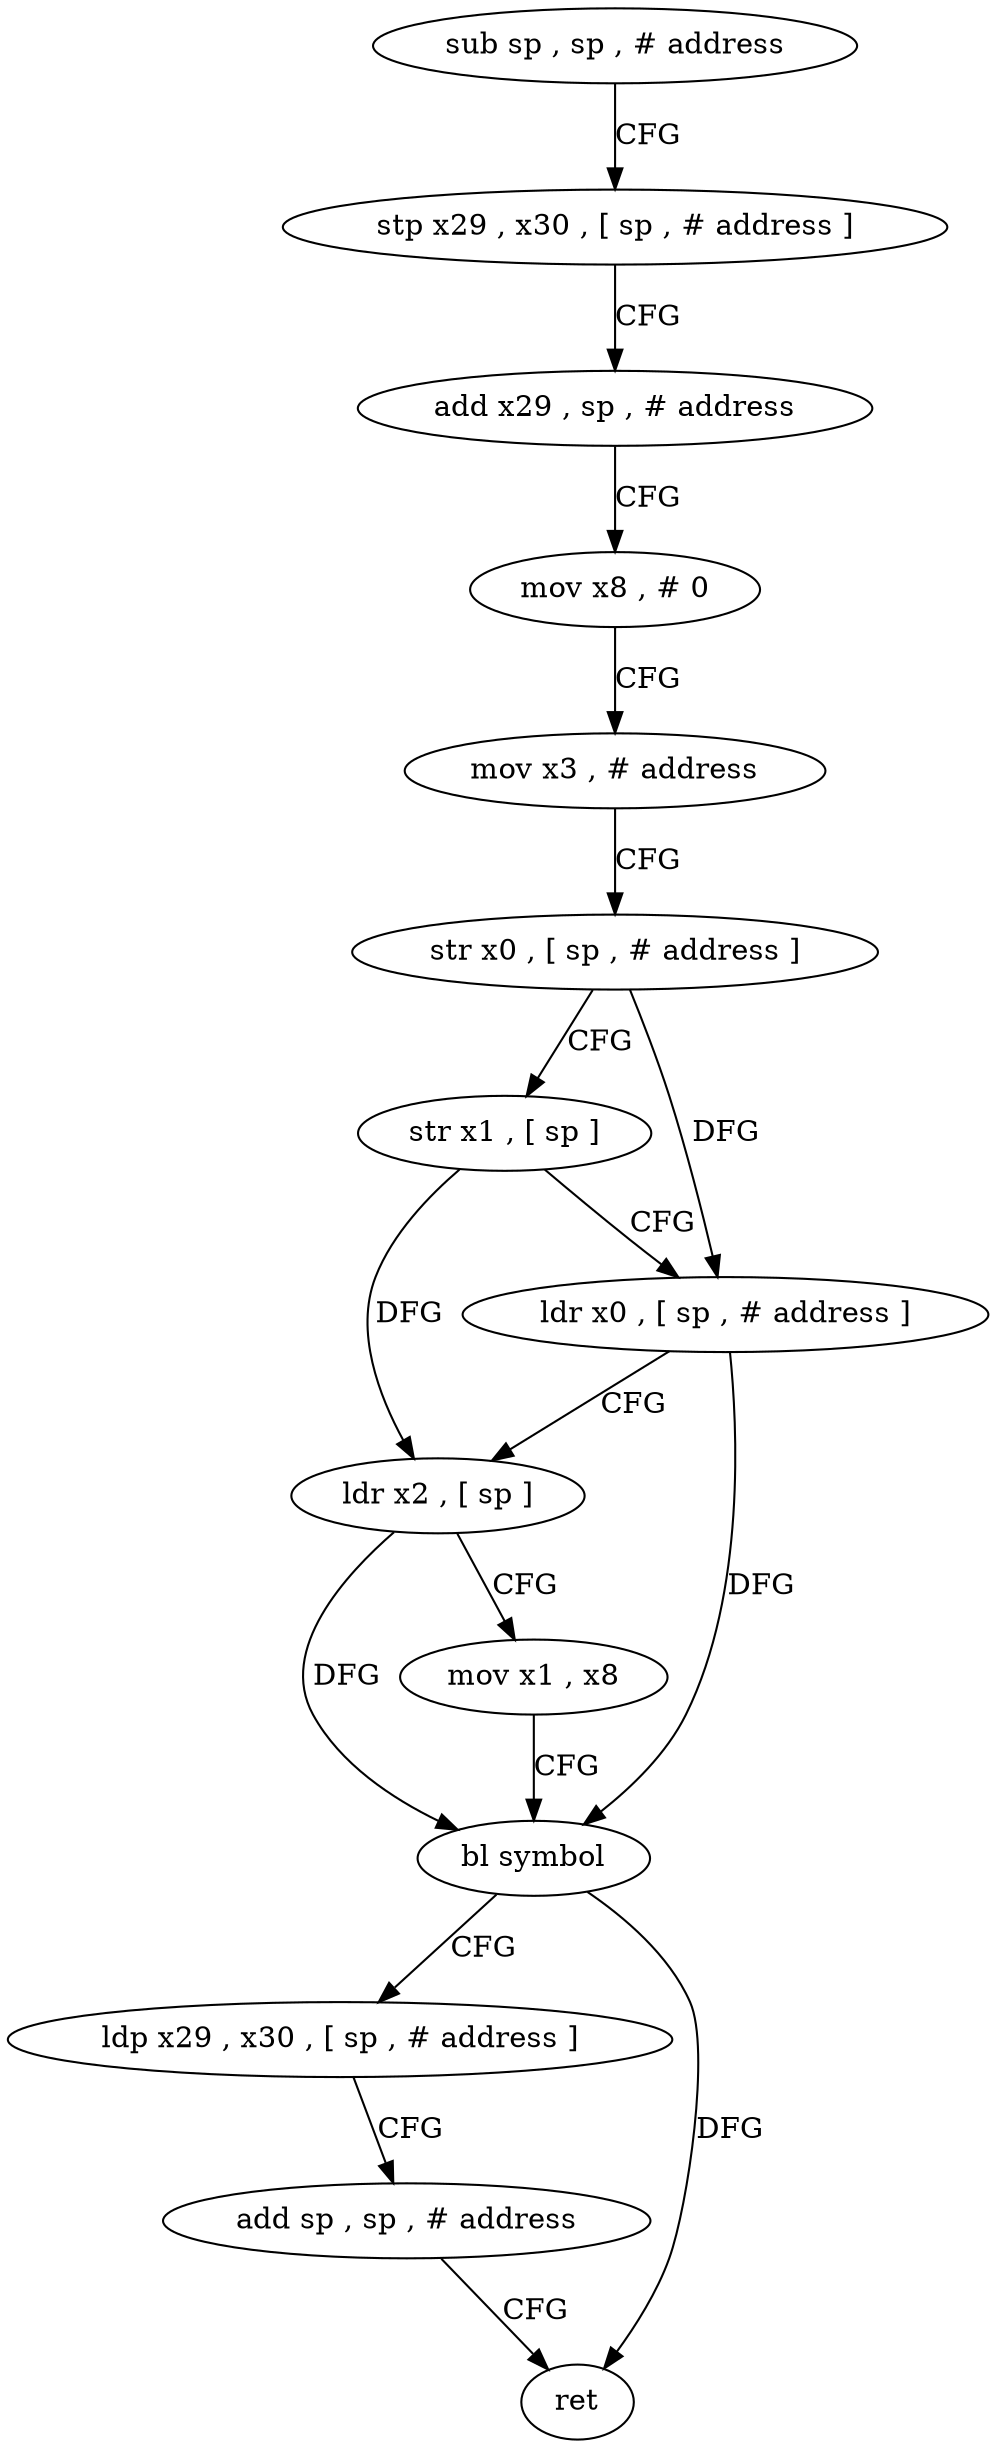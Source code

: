 digraph "func" {
"4266252" [label = "sub sp , sp , # address" ]
"4266256" [label = "stp x29 , x30 , [ sp , # address ]" ]
"4266260" [label = "add x29 , sp , # address" ]
"4266264" [label = "mov x8 , # 0" ]
"4266268" [label = "mov x3 , # address" ]
"4266272" [label = "str x0 , [ sp , # address ]" ]
"4266276" [label = "str x1 , [ sp ]" ]
"4266280" [label = "ldr x0 , [ sp , # address ]" ]
"4266284" [label = "ldr x2 , [ sp ]" ]
"4266288" [label = "mov x1 , x8" ]
"4266292" [label = "bl symbol" ]
"4266296" [label = "ldp x29 , x30 , [ sp , # address ]" ]
"4266300" [label = "add sp , sp , # address" ]
"4266304" [label = "ret" ]
"4266252" -> "4266256" [ label = "CFG" ]
"4266256" -> "4266260" [ label = "CFG" ]
"4266260" -> "4266264" [ label = "CFG" ]
"4266264" -> "4266268" [ label = "CFG" ]
"4266268" -> "4266272" [ label = "CFG" ]
"4266272" -> "4266276" [ label = "CFG" ]
"4266272" -> "4266280" [ label = "DFG" ]
"4266276" -> "4266280" [ label = "CFG" ]
"4266276" -> "4266284" [ label = "DFG" ]
"4266280" -> "4266284" [ label = "CFG" ]
"4266280" -> "4266292" [ label = "DFG" ]
"4266284" -> "4266288" [ label = "CFG" ]
"4266284" -> "4266292" [ label = "DFG" ]
"4266288" -> "4266292" [ label = "CFG" ]
"4266292" -> "4266296" [ label = "CFG" ]
"4266292" -> "4266304" [ label = "DFG" ]
"4266296" -> "4266300" [ label = "CFG" ]
"4266300" -> "4266304" [ label = "CFG" ]
}
